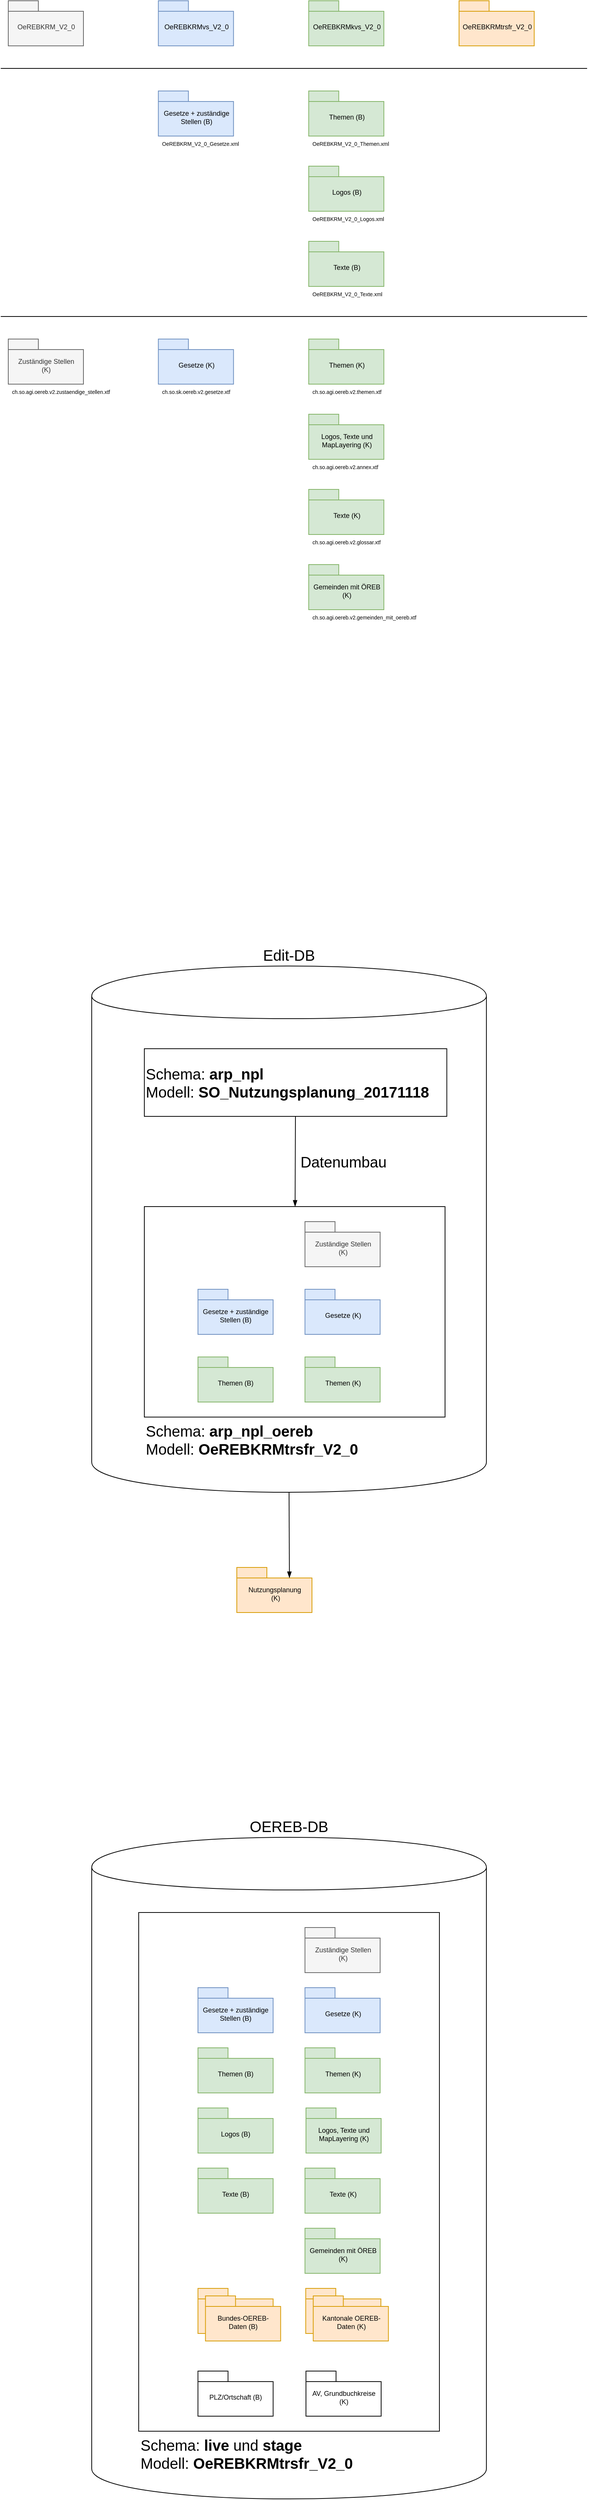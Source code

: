 <mxfile version="13.5.0" type="device"><diagram id="mFC3GzOliVAtYJ2UA5bV" name="Page-1"><mxGraphModel dx="3900" dy="2789" grid="1" gridSize="10" guides="1" tooltips="1" connect="1" arrows="1" fold="1" page="1" pageScale="1" pageWidth="827" pageHeight="1169" math="0" shadow="0"><root><mxCell id="0"/><mxCell id="1" parent="0"/><mxCell id="Lvw5u9a_K96gMJyMeSAV-14" value="Edit-DB" style="shape=cylinder;whiteSpace=wrap;html=1;boundedLbl=1;backgroundOutline=1;fontSize=20;align=center;labelPosition=center;verticalLabelPosition=top;verticalAlign=bottom;" vertex="1" parent="1"><mxGeometry x="151" y="1324" width="525.01" height="700" as="geometry"/></mxCell><mxCell id="Lvw5u9a_K96gMJyMeSAV-22" value="Schema: &lt;b&gt;arp_npl_oereb&lt;/b&gt;&lt;br&gt;Modell:&amp;nbsp;&lt;b&gt;OeREBKRMtrsfr_V2_0&lt;/b&gt;&amp;nbsp;" style="rounded=0;whiteSpace=wrap;html=1;fontSize=20;align=left;fillColor=none;labelPosition=center;verticalLabelPosition=bottom;verticalAlign=top;" vertex="1" parent="1"><mxGeometry x="221" y="1644" width="400" height="280" as="geometry"/></mxCell><mxCell id="oCcxDJhy-0rm29x3-PPW-13" value="&lt;font style=&quot;font-size: 9px&quot;&gt;OeREBKRMvs_V2_0&lt;/font&gt;" style="shape=folder;fontStyle=0;spacingTop=10;tabWidth=40;tabHeight=14;tabPosition=left;html=1;fillColor=#dae8fc;strokeColor=#6c8ebf;fontSize=7;fontFamily=Helvetica;" parent="1" vertex="1"><mxGeometry x="239.64" y="40" width="100" height="60" as="geometry"/></mxCell><mxCell id="oCcxDJhy-0rm29x3-PPW-15" value="&lt;font style=&quot;font-size: 9px&quot;&gt;OeREBKRMkvs_V2_0&lt;/font&gt;" style="shape=folder;fontStyle=0;spacingTop=10;tabWidth=40;tabHeight=14;tabPosition=left;html=1;fillColor=#d5e8d4;strokeColor=#82b366;fontSize=7;fontFamily=Helvetica;" parent="1" vertex="1"><mxGeometry x="439.64" y="40" width="100" height="60" as="geometry"/></mxCell><mxCell id="oCcxDJhy-0rm29x3-PPW-16" value="&lt;font style=&quot;font-size: 9px&quot;&gt;OeREBKRM_V2_0&lt;/font&gt;" style="shape=folder;fontStyle=0;spacingTop=10;tabWidth=40;tabHeight=14;tabPosition=left;html=1;fontSize=7;fontFamily=Helvetica;fillColor=#f5f5f5;strokeColor=#666666;fontColor=#333333;" parent="1" vertex="1"><mxGeometry x="40" y="40" width="100" height="60" as="geometry"/></mxCell><mxCell id="oCcxDJhy-0rm29x3-PPW-17" value="&lt;font style=&quot;font-size: 9px&quot;&gt;OeREBKRMtrsfr_V2_0&lt;/font&gt;" style="shape=folder;fontStyle=0;spacingTop=10;tabWidth=40;tabHeight=14;tabPosition=left;html=1;fillColor=#ffe6cc;strokeColor=#d79b00;fontSize=7;fontFamily=Helvetica;" parent="1" vertex="1"><mxGeometry x="639.64" y="40" width="100" height="60" as="geometry"/></mxCell><mxCell id="oCcxDJhy-0rm29x3-PPW-18" value="&lt;font style=&quot;font-size: 9px&quot;&gt;Gesetze + zuständige&lt;br&gt;Stellen (B)&lt;br&gt;&lt;/font&gt;" style="shape=folder;fontStyle=0;spacingTop=10;tabWidth=40;tabHeight=14;tabPosition=left;html=1;fillColor=#dae8fc;strokeColor=#6c8ebf;fontSize=7;fontFamily=Helvetica;" parent="1" vertex="1"><mxGeometry x="239.64" y="160" width="100" height="60" as="geometry"/></mxCell><mxCell id="oCcxDJhy-0rm29x3-PPW-20" value="&lt;font style=&quot;font-size: 9px&quot;&gt;Gesetze (K)&lt;br&gt;&lt;/font&gt;" style="shape=folder;fontStyle=0;spacingTop=10;tabWidth=40;tabHeight=14;tabPosition=left;html=1;fillColor=#dae8fc;strokeColor=#6c8ebf;fontSize=7;fontFamily=Helvetica;" parent="1" vertex="1"><mxGeometry x="239.64" y="490" width="100" height="60" as="geometry"/></mxCell><mxCell id="oCcxDJhy-0rm29x3-PPW-21" value="&lt;font style=&quot;font-size: 9px&quot;&gt;Themen (B)&lt;/font&gt;" style="shape=folder;fontStyle=0;spacingTop=10;tabWidth=40;tabHeight=14;tabPosition=left;html=1;fillColor=#d5e8d4;strokeColor=#82b366;fontSize=7;fontFamily=Helvetica;" parent="1" vertex="1"><mxGeometry x="439.64" y="160" width="100" height="60" as="geometry"/></mxCell><mxCell id="oCcxDJhy-0rm29x3-PPW-22" value="&lt;font style=&quot;font-size: 9px&quot;&gt;Themen (K)&lt;/font&gt;" style="shape=folder;fontStyle=0;spacingTop=10;tabWidth=40;tabHeight=14;tabPosition=left;html=1;fillColor=#d5e8d4;strokeColor=#82b366;fontSize=7;fontFamily=Helvetica;" parent="1" vertex="1"><mxGeometry x="439.64" y="490" width="100" height="60" as="geometry"/></mxCell><mxCell id="oCcxDJhy-0rm29x3-PPW-23" value="&lt;font style=&quot;font-size: 9px&quot;&gt;Gemeinden mit ÖREB&lt;br&gt;(K)&lt;/font&gt;" style="shape=folder;fontStyle=0;spacingTop=10;tabWidth=40;tabHeight=14;tabPosition=left;html=1;fillColor=#d5e8d4;strokeColor=#82b366;fontSize=7;fontFamily=Helvetica;" parent="1" vertex="1"><mxGeometry x="439.64" y="790" width="100" height="60" as="geometry"/></mxCell><mxCell id="oCcxDJhy-0rm29x3-PPW-24" value="&lt;font style=&quot;font-size: 9px&quot;&gt;Logos, Texte und&lt;br&gt;MapLayering (K)&lt;/font&gt;" style="shape=folder;fontStyle=0;spacingTop=10;tabWidth=40;tabHeight=14;tabPosition=left;html=1;fillColor=#d5e8d4;strokeColor=#82b366;fontSize=7;fontFamily=Helvetica;" parent="1" vertex="1"><mxGeometry x="439.64" y="590" width="100" height="60" as="geometry"/></mxCell><mxCell id="oCcxDJhy-0rm29x3-PPW-26" value="&lt;font style=&quot;font-size: 9px&quot;&gt;Zuständige Stellen&lt;br&gt;(K)&lt;br&gt;&lt;/font&gt;" style="shape=folder;fontStyle=0;spacingTop=10;tabWidth=40;tabHeight=14;tabPosition=left;html=1;fontSize=7;fontFamily=Helvetica;fillColor=#f5f5f5;strokeColor=#666666;fontColor=#333333;" parent="1" vertex="1"><mxGeometry x="40" y="490" width="100" height="60" as="geometry"/></mxCell><mxCell id="oCcxDJhy-0rm29x3-PPW-27" value="&lt;font style=&quot;font-size: 9px&quot;&gt;Nutzungsplanung&lt;br&gt;&amp;nbsp;(K)&lt;/font&gt;" style="shape=folder;fontStyle=0;spacingTop=10;tabWidth=40;tabHeight=14;tabPosition=left;html=1;fillColor=#ffe6cc;strokeColor=#d79b00;fontSize=7;fontFamily=Helvetica;" parent="1" vertex="1"><mxGeometry x="344" y="2124" width="100" height="60" as="geometry"/></mxCell><mxCell id="oCcxDJhy-0rm29x3-PPW-28" value="&lt;font style=&quot;font-size: 9px&quot;&gt;Logos (B)&lt;/font&gt;" style="shape=folder;fontStyle=0;spacingTop=10;tabWidth=40;tabHeight=14;tabPosition=left;html=1;fillColor=#d5e8d4;strokeColor=#82b366;fontSize=7;fontFamily=Helvetica;" parent="1" vertex="1"><mxGeometry x="439.64" y="260" width="100" height="60" as="geometry"/></mxCell><mxCell id="oCcxDJhy-0rm29x3-PPW-29" value="&lt;font style=&quot;font-size: 9px&quot;&gt;Texte (B)&lt;/font&gt;" style="shape=folder;fontStyle=0;spacingTop=10;tabWidth=40;tabHeight=14;tabPosition=left;html=1;fillColor=#d5e8d4;strokeColor=#82b366;fontSize=7;fontFamily=Helvetica;" parent="1" vertex="1"><mxGeometry x="439.64" y="360" width="100" height="60" as="geometry"/></mxCell><mxCell id="oCcxDJhy-0rm29x3-PPW-30" value="&lt;font style=&quot;font-size: 9px&quot;&gt;Texte (K)&lt;/font&gt;" style="shape=folder;fontStyle=0;spacingTop=10;tabWidth=40;tabHeight=14;tabPosition=left;html=1;fillColor=#d5e8d4;strokeColor=#82b366;fontSize=7;fontFamily=Helvetica;" parent="1" vertex="1"><mxGeometry x="439.64" y="690" width="100" height="60" as="geometry"/></mxCell><mxCell id="Lvw5u9a_K96gMJyMeSAV-1" value="OeREBKRM_V2_0_Gesetze.xml" style="text;align=left;fontStyle=0;verticalAlign=top;spacingLeft=3;spacingRight=3;strokeColor=none;rotatable=0;points=[[0,0.5],[1,0.5]];portConstraint=eastwest;fontFamily=Helvetica;fontSize=7;" vertex="1" parent="1"><mxGeometry x="239.64" y="220" width="147.64" height="20" as="geometry"/></mxCell><mxCell id="Lvw5u9a_K96gMJyMeSAV-2" value="OeREBKRM_V2_0_Themen.xml" style="text;align=left;fontStyle=0;verticalAlign=top;spacingLeft=3;spacingRight=3;strokeColor=none;rotatable=0;points=[[0,0.5],[1,0.5]];portConstraint=eastwest;fontFamily=Helvetica;fontSize=7;" vertex="1" parent="1"><mxGeometry x="439.64" y="220" width="147.64" height="20" as="geometry"/></mxCell><mxCell id="Lvw5u9a_K96gMJyMeSAV-3" value="OeREBKRM_V2_0_Logos.xml" style="text;align=left;fontStyle=0;verticalAlign=top;spacingLeft=3;spacingRight=3;strokeColor=none;rotatable=0;points=[[0,0.5],[1,0.5]];portConstraint=eastwest;fontFamily=Helvetica;fontSize=7;" vertex="1" parent="1"><mxGeometry x="439.64" y="320" width="147.64" height="20" as="geometry"/></mxCell><mxCell id="Lvw5u9a_K96gMJyMeSAV-4" value="OeREBKRM_V2_0_Texte.xml" style="text;align=left;fontStyle=0;verticalAlign=top;spacingLeft=3;spacingRight=3;strokeColor=none;rotatable=0;points=[[0,0.5],[1,0.5]];portConstraint=eastwest;fontFamily=Helvetica;fontSize=7;" vertex="1" parent="1"><mxGeometry x="439.64" y="420" width="147.64" height="20" as="geometry"/></mxCell><mxCell id="Lvw5u9a_K96gMJyMeSAV-6" value="ch.so.agi.oereb.v2.zustaendige_stellen.xtf" style="text;align=left;fontStyle=0;verticalAlign=top;spacingLeft=3;spacingRight=3;strokeColor=none;rotatable=0;points=[[0,0.5],[1,0.5]];portConstraint=eastwest;fontFamily=Helvetica;fontSize=7;" vertex="1" parent="1"><mxGeometry x="40" y="550" width="147.64" height="20" as="geometry"/></mxCell><mxCell id="Lvw5u9a_K96gMJyMeSAV-7" value="ch.so.sk.oereb.v2.gesetze.xtf" style="text;align=left;fontStyle=0;verticalAlign=top;spacingLeft=3;spacingRight=3;strokeColor=none;rotatable=0;points=[[0,0.5],[1,0.5]];portConstraint=eastwest;fontFamily=Helvetica;fontSize=7;" vertex="1" parent="1"><mxGeometry x="239.64" y="550" width="147.64" height="20" as="geometry"/></mxCell><mxCell id="Lvw5u9a_K96gMJyMeSAV-8" value="ch.so.agi.oereb.v2.themen.xtf" style="text;align=left;fontStyle=0;verticalAlign=top;spacingLeft=3;spacingRight=3;strokeColor=none;rotatable=0;points=[[0,0.5],[1,0.5]];portConstraint=eastwest;fontFamily=Helvetica;fontSize=7;" vertex="1" parent="1"><mxGeometry x="439.64" y="550" width="147.64" height="20" as="geometry"/></mxCell><mxCell id="Lvw5u9a_K96gMJyMeSAV-9" value="ch.so.agi.oereb.v2.annex.xtf" style="text;align=left;fontStyle=0;verticalAlign=top;spacingLeft=3;spacingRight=3;strokeColor=none;rotatable=0;points=[[0,0.5],[1,0.5]];portConstraint=eastwest;fontFamily=Helvetica;fontSize=7;" vertex="1" parent="1"><mxGeometry x="439.64" y="650" width="147.64" height="20" as="geometry"/></mxCell><mxCell id="Lvw5u9a_K96gMJyMeSAV-10" value="ch.so.agi.oereb.v2.glossar.xtf" style="text;align=left;fontStyle=0;verticalAlign=top;spacingLeft=3;spacingRight=3;strokeColor=none;rotatable=0;points=[[0,0.5],[1,0.5]];portConstraint=eastwest;fontFamily=Helvetica;fontSize=7;" vertex="1" parent="1"><mxGeometry x="439.64" y="750" width="147.64" height="20" as="geometry"/></mxCell><mxCell id="Lvw5u9a_K96gMJyMeSAV-11" value="ch.so.agi.oereb.v2.gemeinden_mit_oereb.xtf" style="text;align=left;fontStyle=0;verticalAlign=top;spacingLeft=3;spacingRight=3;strokeColor=none;rotatable=0;points=[[0,0.5],[1,0.5]];portConstraint=eastwest;fontFamily=Helvetica;fontSize=7;" vertex="1" parent="1"><mxGeometry x="439.64" y="850" width="147.64" height="20" as="geometry"/></mxCell><mxCell id="Lvw5u9a_K96gMJyMeSAV-12" value="" style="endArrow=none;html=1;" edge="1" parent="1"><mxGeometry width="50" height="50" relative="1" as="geometry"><mxPoint x="30" y="460" as="sourcePoint"/><mxPoint x="810" y="460" as="targetPoint"/></mxGeometry></mxCell><mxCell id="Lvw5u9a_K96gMJyMeSAV-13" value="" style="endArrow=none;html=1;" edge="1" parent="1"><mxGeometry width="50" height="50" relative="1" as="geometry"><mxPoint x="30" y="130" as="sourcePoint"/><mxPoint x="810" y="130" as="targetPoint"/></mxGeometry></mxCell><mxCell id="Lvw5u9a_K96gMJyMeSAV-16" value="&lt;font style=&quot;font-size: 9px&quot;&gt;Gesetze + zuständige&lt;br&gt;Stellen (B)&lt;br&gt;&lt;/font&gt;" style="shape=folder;fontStyle=0;spacingTop=10;tabWidth=40;tabHeight=14;tabPosition=left;html=1;fillColor=#dae8fc;strokeColor=#6c8ebf;fontSize=7;fontFamily=Helvetica;" vertex="1" parent="1"><mxGeometry x="292.32" y="1754" width="100" height="60" as="geometry"/></mxCell><mxCell id="Lvw5u9a_K96gMJyMeSAV-17" value="&lt;font style=&quot;font-size: 9px&quot;&gt;Themen (B)&lt;/font&gt;" style="shape=folder;fontStyle=0;spacingTop=10;tabWidth=40;tabHeight=14;tabPosition=left;html=1;fillColor=#d5e8d4;strokeColor=#82b366;fontSize=7;fontFamily=Helvetica;" vertex="1" parent="1"><mxGeometry x="292.32" y="1844" width="100" height="60" as="geometry"/></mxCell><mxCell id="Lvw5u9a_K96gMJyMeSAV-18" value="&lt;font style=&quot;font-size: 9px&quot;&gt;Gesetze (K)&lt;br&gt;&lt;/font&gt;" style="shape=folder;fontStyle=0;spacingTop=10;tabWidth=40;tabHeight=14;tabPosition=left;html=1;fillColor=#dae8fc;strokeColor=#6c8ebf;fontSize=7;fontFamily=Helvetica;" vertex="1" parent="1"><mxGeometry x="434.68" y="1754" width="100" height="60" as="geometry"/></mxCell><mxCell id="Lvw5u9a_K96gMJyMeSAV-19" value="&lt;font style=&quot;font-size: 9px&quot;&gt;Themen (K)&lt;/font&gt;" style="shape=folder;fontStyle=0;spacingTop=10;tabWidth=40;tabHeight=14;tabPosition=left;html=1;fillColor=#d5e8d4;strokeColor=#82b366;fontSize=7;fontFamily=Helvetica;" vertex="1" parent="1"><mxGeometry x="434.68" y="1844" width="100" height="60" as="geometry"/></mxCell><mxCell id="Lvw5u9a_K96gMJyMeSAV-20" value="&lt;font style=&quot;font-size: 9px&quot;&gt;Zuständige Stellen&lt;br&gt;(K)&lt;br&gt;&lt;/font&gt;" style="shape=folder;fontStyle=0;spacingTop=10;tabWidth=40;tabHeight=14;tabPosition=left;html=1;fontSize=7;fontFamily=Helvetica;fillColor=#f5f5f5;strokeColor=#666666;fontColor=#333333;" vertex="1" parent="1"><mxGeometry x="434.68" y="1664" width="100" height="60" as="geometry"/></mxCell><mxCell id="Lvw5u9a_K96gMJyMeSAV-21" value="Schema: &lt;b&gt;arp_npl&lt;/b&gt;&lt;br&gt;Modell:&amp;nbsp;&lt;span&gt;&lt;b&gt;SO_Nutzungsplanung_20171118&lt;/b&gt;&lt;/span&gt;" style="rounded=0;whiteSpace=wrap;html=1;fontSize=20;align=left;" vertex="1" parent="1"><mxGeometry x="221" y="1434" width="402.36" height="90" as="geometry"/></mxCell><mxCell id="Lvw5u9a_K96gMJyMeSAV-23" value="" style="endArrow=blockThin;html=1;fontSize=20;endFill=1;" edge="1" parent="1" source="Lvw5u9a_K96gMJyMeSAV-21" target="Lvw5u9a_K96gMJyMeSAV-22"><mxGeometry width="50" height="50" relative="1" as="geometry"><mxPoint x="381" y="1934" as="sourcePoint"/><mxPoint x="421" y="1624" as="targetPoint"/></mxGeometry></mxCell><mxCell id="Lvw5u9a_K96gMJyMeSAV-24" value="Datenumbau" style="text;html=1;strokeColor=none;fillColor=none;align=center;verticalAlign=middle;whiteSpace=wrap;rounded=0;fontSize=20;" vertex="1" parent="1"><mxGeometry x="421" y="1574" width="130" height="20" as="geometry"/></mxCell><mxCell id="Lvw5u9a_K96gMJyMeSAV-25" value="OEREB-DB" style="shape=cylinder;whiteSpace=wrap;html=1;boundedLbl=1;backgroundOutline=1;fontSize=20;align=center;labelPosition=center;verticalLabelPosition=top;verticalAlign=bottom;" vertex="1" parent="1"><mxGeometry x="151" y="2483" width="525.01" height="880" as="geometry"/></mxCell><mxCell id="Lvw5u9a_K96gMJyMeSAV-26" value="Schema: &lt;b&gt;live &lt;/b&gt;und&lt;b&gt; stage&lt;/b&gt;&lt;br&gt;Modell:&amp;nbsp;&lt;b&gt;OeREBKRMtrsfr_V2_0&lt;/b&gt;&amp;nbsp;" style="rounded=0;whiteSpace=wrap;html=1;fontSize=20;align=left;fillColor=none;labelPosition=center;verticalLabelPosition=bottom;verticalAlign=top;" vertex="1" parent="1"><mxGeometry x="213.5" y="2583" width="400" height="690" as="geometry"/></mxCell><mxCell id="Lvw5u9a_K96gMJyMeSAV-27" value="&lt;font style=&quot;font-size: 9px&quot;&gt;Gesetze + zuständige&lt;br&gt;Stellen (B)&lt;br&gt;&lt;/font&gt;" style="shape=folder;fontStyle=0;spacingTop=10;tabWidth=40;tabHeight=14;tabPosition=left;html=1;fillColor=#dae8fc;strokeColor=#6c8ebf;fontSize=7;fontFamily=Helvetica;" vertex="1" parent="1"><mxGeometry x="292.32" y="2683" width="100" height="60" as="geometry"/></mxCell><mxCell id="Lvw5u9a_K96gMJyMeSAV-28" value="&lt;font style=&quot;font-size: 9px&quot;&gt;Themen (B)&lt;/font&gt;" style="shape=folder;fontStyle=0;spacingTop=10;tabWidth=40;tabHeight=14;tabPosition=left;html=1;fillColor=#d5e8d4;strokeColor=#82b366;fontSize=7;fontFamily=Helvetica;" vertex="1" parent="1"><mxGeometry x="292.32" y="2763" width="100" height="60" as="geometry"/></mxCell><mxCell id="Lvw5u9a_K96gMJyMeSAV-29" value="&lt;font style=&quot;font-size: 9px&quot;&gt;Gesetze (K)&lt;br&gt;&lt;/font&gt;" style="shape=folder;fontStyle=0;spacingTop=10;tabWidth=40;tabHeight=14;tabPosition=left;html=1;fillColor=#dae8fc;strokeColor=#6c8ebf;fontSize=7;fontFamily=Helvetica;" vertex="1" parent="1"><mxGeometry x="434.68" y="2683" width="100" height="60" as="geometry"/></mxCell><mxCell id="Lvw5u9a_K96gMJyMeSAV-30" value="&lt;font style=&quot;font-size: 9px&quot;&gt;Themen (K)&lt;/font&gt;" style="shape=folder;fontStyle=0;spacingTop=10;tabWidth=40;tabHeight=14;tabPosition=left;html=1;fillColor=#d5e8d4;strokeColor=#82b366;fontSize=7;fontFamily=Helvetica;" vertex="1" parent="1"><mxGeometry x="434.68" y="2763" width="100" height="60" as="geometry"/></mxCell><mxCell id="Lvw5u9a_K96gMJyMeSAV-31" value="&lt;font style=&quot;font-size: 9px&quot;&gt;Zuständige Stellen&lt;br&gt;(K)&lt;br&gt;&lt;/font&gt;" style="shape=folder;fontStyle=0;spacingTop=10;tabWidth=40;tabHeight=14;tabPosition=left;html=1;fontSize=7;fontFamily=Helvetica;fillColor=#f5f5f5;strokeColor=#666666;fontColor=#333333;" vertex="1" parent="1"><mxGeometry x="434.68" y="2603" width="100" height="60" as="geometry"/></mxCell><mxCell id="Lvw5u9a_K96gMJyMeSAV-32" value="&lt;font style=&quot;font-size: 9px&quot;&gt;Logos (B)&lt;/font&gt;" style="shape=folder;fontStyle=0;spacingTop=10;tabWidth=40;tabHeight=14;tabPosition=left;html=1;fillColor=#d5e8d4;strokeColor=#82b366;fontSize=7;fontFamily=Helvetica;" vertex="1" parent="1"><mxGeometry x="292.32" y="2843" width="100" height="60" as="geometry"/></mxCell><mxCell id="Lvw5u9a_K96gMJyMeSAV-33" value="&lt;font style=&quot;font-size: 9px&quot;&gt;Texte (B)&lt;/font&gt;" style="shape=folder;fontStyle=0;spacingTop=10;tabWidth=40;tabHeight=14;tabPosition=left;html=1;fillColor=#d5e8d4;strokeColor=#82b366;fontSize=7;fontFamily=Helvetica;" vertex="1" parent="1"><mxGeometry x="292.32" y="2923" width="100" height="60" as="geometry"/></mxCell><mxCell id="Lvw5u9a_K96gMJyMeSAV-34" value="&lt;font style=&quot;font-size: 9px&quot;&gt;Gemeinden mit ÖREB&lt;br&gt;(K)&lt;/font&gt;" style="shape=folder;fontStyle=0;spacingTop=10;tabWidth=40;tabHeight=14;tabPosition=left;html=1;fillColor=#d5e8d4;strokeColor=#82b366;fontSize=7;fontFamily=Helvetica;" vertex="1" parent="1"><mxGeometry x="434.68" y="3003" width="100" height="60" as="geometry"/></mxCell><mxCell id="Lvw5u9a_K96gMJyMeSAV-35" value="&lt;font style=&quot;font-size: 9px&quot;&gt;Logos, Texte und&lt;br&gt;MapLayering (K)&lt;/font&gt;" style="shape=folder;fontStyle=0;spacingTop=10;tabWidth=40;tabHeight=14;tabPosition=left;html=1;fillColor=#d5e8d4;strokeColor=#82b366;fontSize=7;fontFamily=Helvetica;" vertex="1" parent="1"><mxGeometry x="436" y="2843" width="100" height="60" as="geometry"/></mxCell><mxCell id="Lvw5u9a_K96gMJyMeSAV-36" value="&lt;font style=&quot;font-size: 9px&quot;&gt;Texte (K)&lt;/font&gt;" style="shape=folder;fontStyle=0;spacingTop=10;tabWidth=40;tabHeight=14;tabPosition=left;html=1;fillColor=#d5e8d4;strokeColor=#82b366;fontSize=7;fontFamily=Helvetica;" vertex="1" parent="1"><mxGeometry x="434.68" y="2923" width="100" height="60" as="geometry"/></mxCell><mxCell id="Lvw5u9a_K96gMJyMeSAV-37" value="" style="endArrow=blockThin;html=1;fontSize=20;endFill=1;exitX=0.5;exitY=1;exitDx=0;exitDy=0;entryX=0;entryY=0;entryDx=70;entryDy=14;entryPerimeter=0;" edge="1" parent="1" source="Lvw5u9a_K96gMJyMeSAV-14" target="oCcxDJhy-0rm29x3-PPW-27"><mxGeometry width="50" height="50" relative="1" as="geometry"><mxPoint x="432.006" y="1534.0" as="sourcePoint"/><mxPoint x="431.542" y="1654.0" as="targetPoint"/></mxGeometry></mxCell><mxCell id="Lvw5u9a_K96gMJyMeSAV-38" value="&lt;font style=&quot;font-size: 9px&quot;&gt;Kantonale OEREB-&lt;br&gt;Daten (K)&lt;/font&gt;" style="shape=folder;fontStyle=0;spacingTop=10;tabWidth=40;tabHeight=14;tabPosition=left;html=1;fillColor=#ffe6cc;strokeColor=#d79b00;fontSize=7;fontFamily=Helvetica;" vertex="1" parent="1"><mxGeometry x="435.68" y="3083" width="100" height="60" as="geometry"/></mxCell><mxCell id="Lvw5u9a_K96gMJyMeSAV-39" value="&lt;font style=&quot;font-size: 9px&quot;&gt;Bundes-OEREB-&lt;br&gt;Daten (B)&lt;/font&gt;" style="shape=folder;fontStyle=0;spacingTop=10;tabWidth=40;tabHeight=14;tabPosition=left;html=1;fillColor=#ffe6cc;strokeColor=#d79b00;fontSize=7;fontFamily=Helvetica;" vertex="1" parent="1"><mxGeometry x="292.32" y="3083" width="100" height="60" as="geometry"/></mxCell><mxCell id="Lvw5u9a_K96gMJyMeSAV-40" value="&lt;font style=&quot;font-size: 9px&quot;&gt;Bundes-OEREB-&lt;br&gt;Daten (B)&lt;/font&gt;" style="shape=folder;fontStyle=0;spacingTop=10;tabWidth=40;tabHeight=14;tabPosition=left;html=1;fillColor=#ffe6cc;strokeColor=#d79b00;fontSize=7;fontFamily=Helvetica;" vertex="1" parent="1"><mxGeometry x="302.32" y="3093" width="100" height="60" as="geometry"/></mxCell><mxCell id="Lvw5u9a_K96gMJyMeSAV-41" value="&lt;font style=&quot;font-size: 9px&quot;&gt;Kantonale OEREB-&lt;br&gt;Daten (K)&lt;/font&gt;" style="shape=folder;fontStyle=0;spacingTop=10;tabWidth=40;tabHeight=14;tabPosition=left;html=1;fillColor=#ffe6cc;strokeColor=#d79b00;fontSize=7;fontFamily=Helvetica;" vertex="1" parent="1"><mxGeometry x="445.68" y="3093" width="100" height="60" as="geometry"/></mxCell><mxCell id="Lvw5u9a_K96gMJyMeSAV-42" value="&lt;font style=&quot;font-size: 9px&quot;&gt;PLZ/Ortschaft (B)&lt;/font&gt;" style="shape=folder;fontStyle=0;spacingTop=10;tabWidth=40;tabHeight=14;tabPosition=left;html=1;fontSize=7;fontFamily=Helvetica;" vertex="1" parent="1"><mxGeometry x="292.32" y="3193" width="100" height="60" as="geometry"/></mxCell><mxCell id="Lvw5u9a_K96gMJyMeSAV-43" value="&lt;font style=&quot;font-size: 9px&quot;&gt;AV, Grundbuchkreise&lt;br&gt;(K)&lt;br&gt;&lt;/font&gt;" style="shape=folder;fontStyle=0;spacingTop=10;tabWidth=40;tabHeight=14;tabPosition=left;html=1;fontSize=7;fontFamily=Helvetica;" vertex="1" parent="1"><mxGeometry x="436" y="3193" width="100" height="60" as="geometry"/></mxCell></root></mxGraphModel></diagram></mxfile>